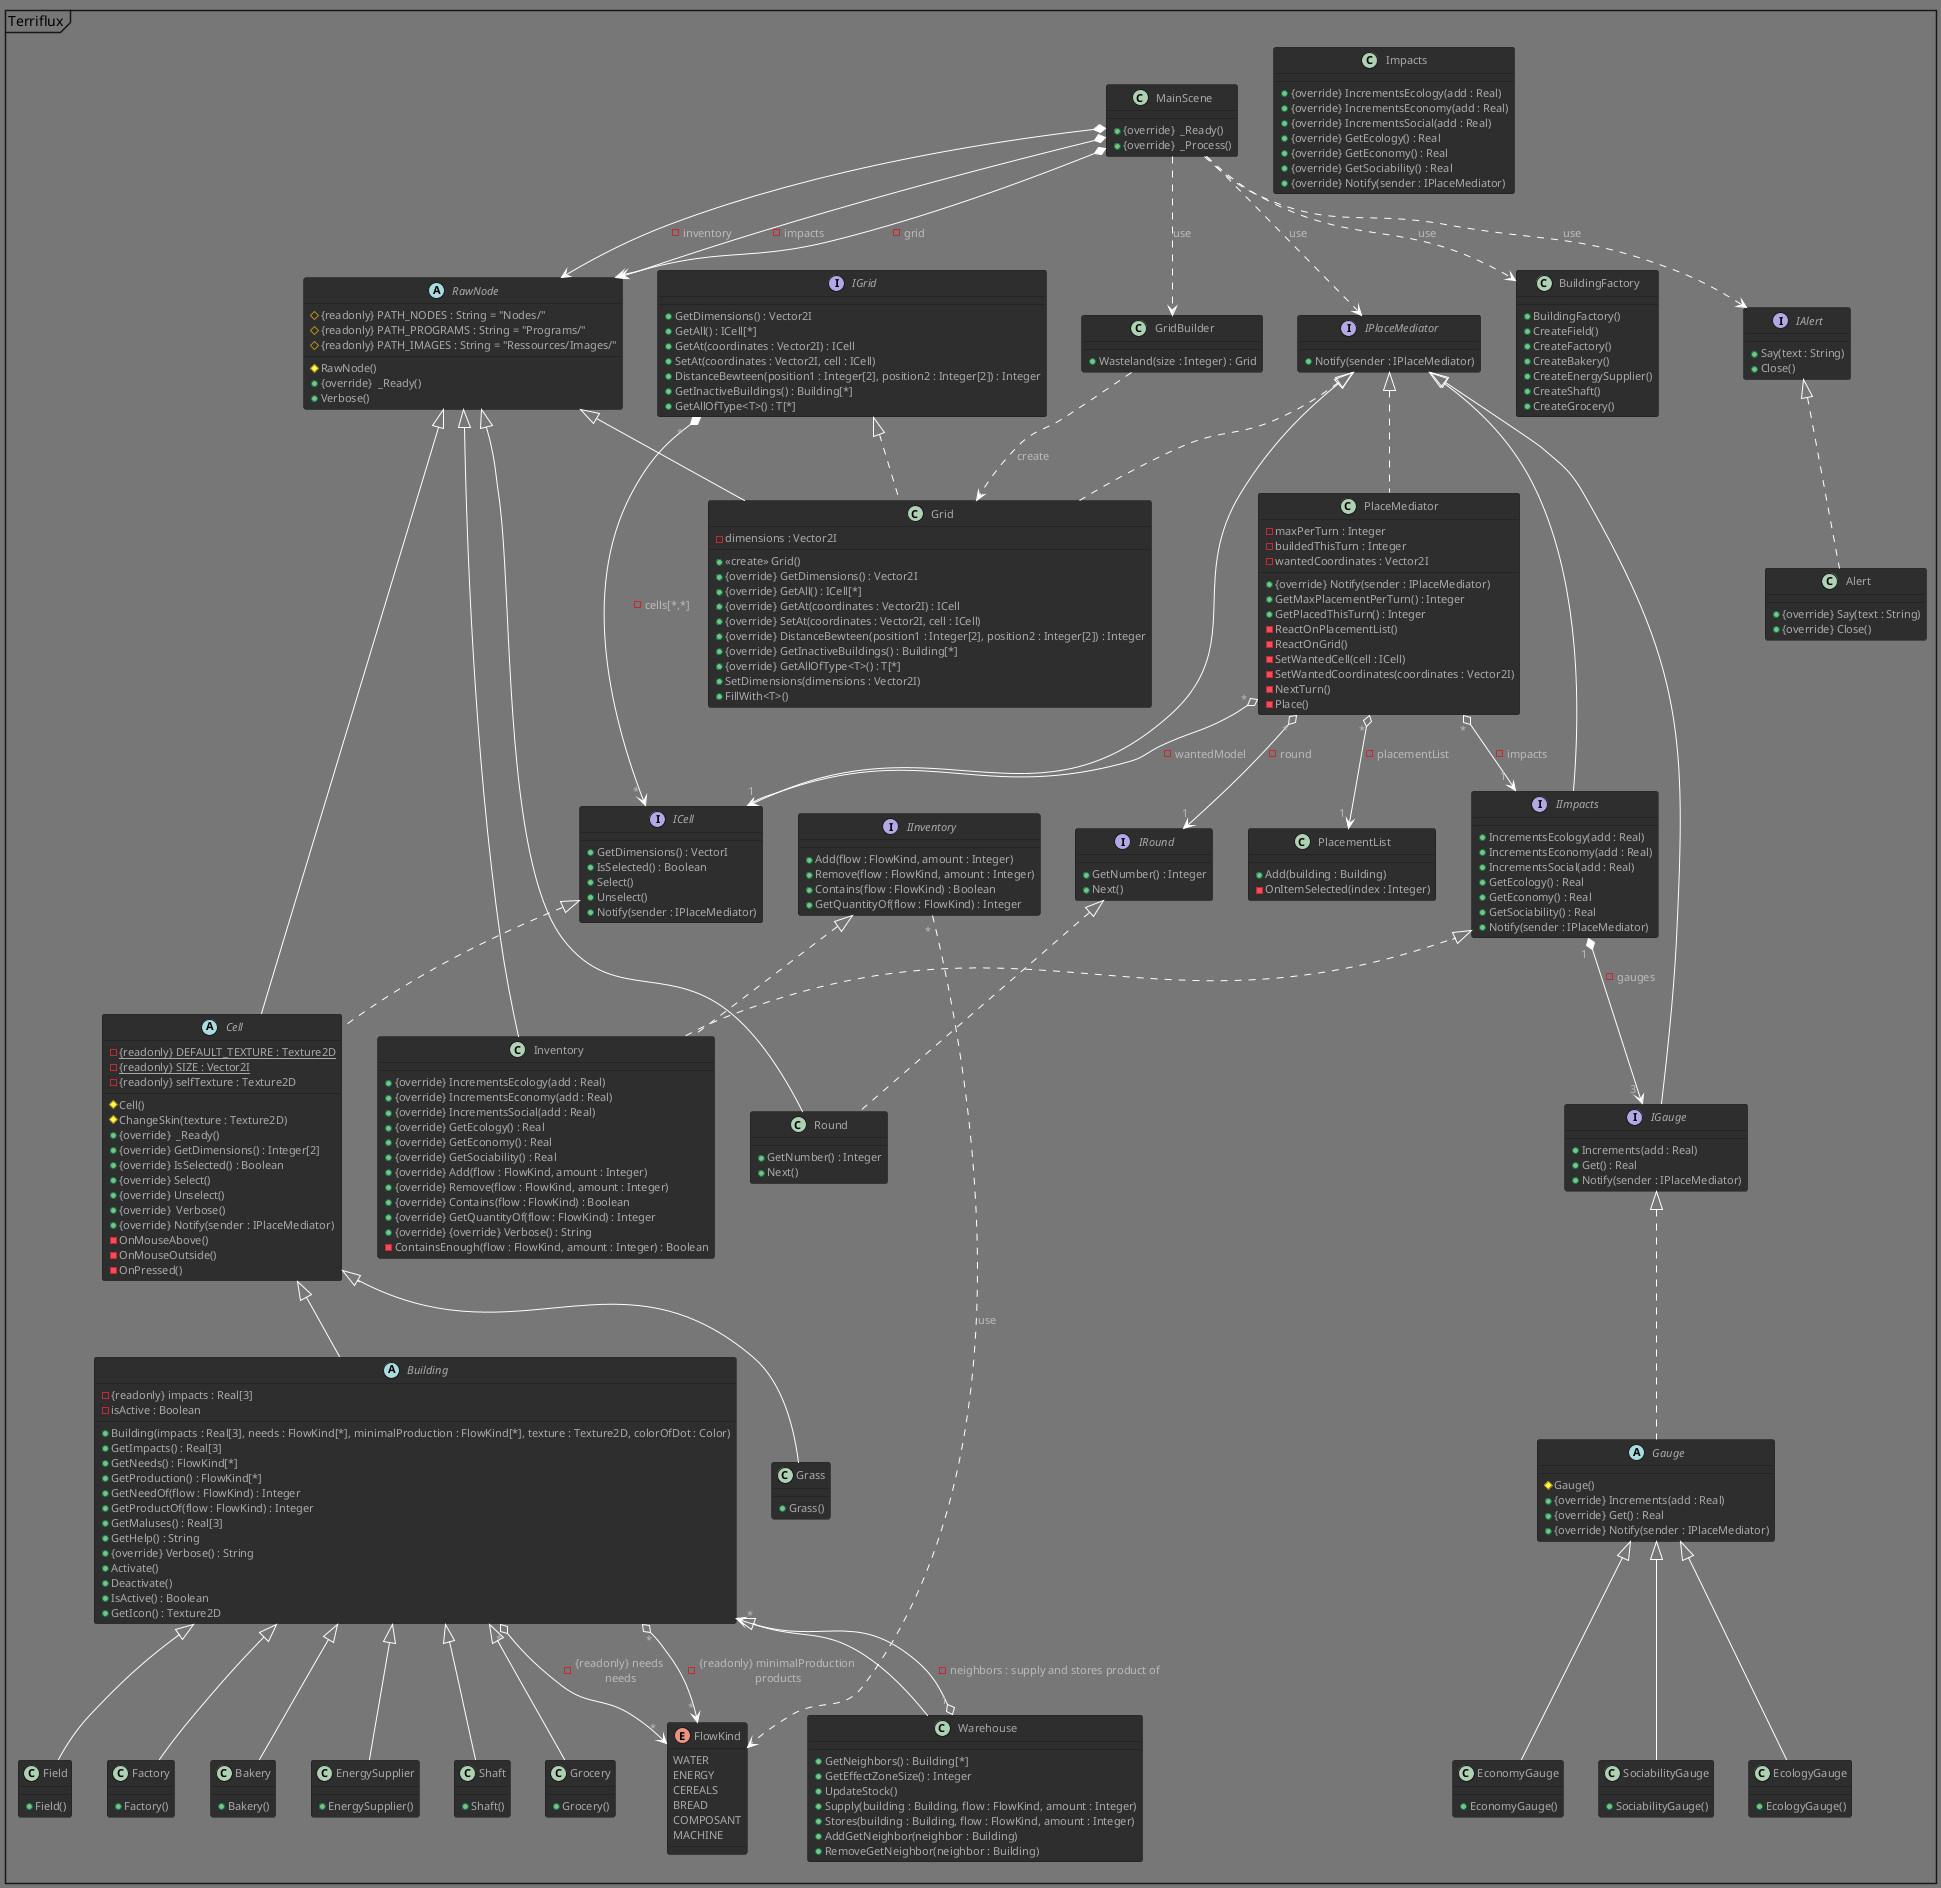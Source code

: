 @startuml Terriflux
!theme reddress-darkgreen

mainframe Terriflux

/' MAIN SCENE '/
class MainScene 
{
    + {override}  _Ready()
    + {override}  _Process()
}
MainScene *--> RawNode : - impacts
MainScene *--> RawNode : - grid
MainScene *--> RawNode : - inventory
MainScene ..> BuildingFactory : use  /' Via la PlacementList '/
MainScene ..> GridBuilder : use  
MainScene ..> IAlert : use  
MainScene ..> IPlaceMediator : use  

/' GENERAL '/
/' Any node of our own creation '/
abstract RawNode  /' extends Godot.Node2D '/
{
    # {readonly} PATH_NODES : String = "Nodes/"
    # {readonly} PATH_PROGRAMS : String = "Programs/"
    # {readonly} PATH_IMAGES : String = "Ressources/Images/"
    # RawNode() /' this.Name = this.getClass().ToString() '/ 
    + {override}  _Ready()
    + Verbose()
}

/' CELLS '/
interface ICell implements IPlaceMediator
{
    + GetDimensions() : VectorI 
    + IsSelected() : Boolean
    + Select()
    + Unselect() /' TODO - actuel ResetTexture '/
    + Notify(sender : IPlaceMediator)
}
abstract Cell extends RawNode implements ICell
{
    - {static} {readonly} DEFAULT_TEXTURE : Texture2D
    - {static} {readonly} SIZE : Vector2I 
    - {readonly} selfTexture : Texture2D
    # Cell()
    # ChangeSkin(texture : Texture2D)
    + {override}  _Ready() /' ChangeSkin() '/
    + {override} GetDimensions() : Integer[2] 
    + {override} IsSelected() : Boolean
    + {override} Select()
    + {override} Unselect() 
    + {override}  Verbose()
    + {override} Notify(sender : IPlaceMediator)
    - OnMouseAbove()
    - OnMouseOutside()
    - OnPressed()
}
class Grass extends Cell
{
    + Grass() 
}
abstract Building extends Cell
{
    - {readonly} impacts : Real[3]
    - isActive : Boolean    /' will product this turn '/
    + Building(impacts : Real[3], needs : FlowKind[*], minimalProduction : FlowKind[*], texture : Texture2D, colorOfDot : Color)
    + GetImpacts() : Real[3]
    + GetNeeds() : FlowKind[*]
    + GetProduction() : FlowKind[*]     /' minimal product '/
    + GetNeedOf(flow : FlowKind) : Integer
    + GetProductOf(flow : FlowKind) : Integer        /' minimal product '/
    + GetMaluses() : Real[3]
    + GetHelp() : String        /' info for player about impacts, needs and products'/
    + {override} Verbose() : String     
    + Activate()        /' call by Warehouse '/
    + Deactivate()      /' call by Warehouse '/
    + IsActive() : Boolean /' call by Grid '/
    + GetIcon() : Texture2D
}
/' needs & minimalProduction = (FlowKind, Integer)[*] '/
Building" * " o--> " * "FlowKind : - {readonly} needs \n needs      
Building" * " o--> " * "FlowKind : - {readonly} minimalProduction \n products
enum FlowKind
{
    WATER
    ENERGY
    CEREALS
    BREAD
    COMPOSANT
    MACHINE
}
class Warehouse extends Building
{
    /' Recuperer tt les batiments dans sa zone d'effet '/
    + GetNeighbors() : Building[*] 
    + GetEffectZoneSize() : Integer 
    /' 
        foreach building dans sa zone d'effet :
            Supply()
            Stores() si a fourni assez de ressource precedement
    '/ 
    + UpdateStock() 
    + Supply(building : Building, flow : FlowKind, amount : Integer)
    + Stores(building : Building, flow : FlowKind, amount : Integer)
    /' Gestion des voisins '/
    + AddGetNeighbor(neighbor : Building)
    + RemoveGetNeighbor(neighbor : Building)    /' quand bat supprime de la map, on essaie de l'enlever dasn tt les entrpot '/
}
Warehouse" 1 " o--> " * "Building : - neighbors : supply and stores product of
class Field extends Building
{
    + Field()       
}
class Factory extends Building
{
    + Factory()    
}
class Bakery extends Building
{
    + Bakery()     
}
class EnergySupplier extends Building
{
    + EnergySupplier()      
}
class Shaft extends Building    
{
    + Shaft()
}
class Grocery extends Building
{
    + Grocery()         
}
class BuildingFactory
{
    + BuildingFactory()
    + CreateField()
    + CreateFactory()
    + CreateBakery()
    + CreateEnergySupplier() 
    + CreateShaft()
    + CreateGrocery()
}

/' ROUNDS '/
interface IRound
{
    + GetNumber() : Integer
    + Next()
}
class Round extends RawNode implements IRound
{
    + GetNumber() : Integer
    + Next()
}

/' GRID '/
interface IGrid
{
    + GetDimensions() : Vector2I
    + GetAll() : ICell[*]       /' (ICell, Vector2I)[*] '/
    + GetAt(coordinates : Vector2I) : ICell
    + SetAt(coordinates : Vector2I, cell : ICell)
    + DistanceBewteen(position1 : Integer[2], position2 : Integer[2]) : Integer
    + GetInactiveBuildings() : Building[*]        /' batiments qui ne peuvent produire '/
    + GetAllOfType<T>() : T[*] /' return all cells of type T '/
}
IGrid" * " *--> " * "ICell : - cells[*,*] 
class Grid extends RawNode implements IGrid, IPlaceMediator
{
    - dimensions : Vector2I
    + <<create>> Grid() /' init with default max dimensions '/
    + {override} GetDimensions() : Vector2I
    + {override} GetAll() : ICell[*]       /' (ICell, Vector2I)[*] '/
    + {override} GetAt(coordinates : Vector2I) : ICell
    + {override} SetAt(coordinates : Vector2I, cell : ICell)
    + {override} DistanceBewteen(position1 : Integer[2], position2 : Integer[2]) : Integer
    + {override} GetInactiveBuildings() : Building[*]        /' batiments qui ne peuvent produire '/ 
    + {override} GetAllOfType<T>() : T[*] 
    + SetDimensions(dimensions : Vector2I)  
    + FillWith<T>()  
}
class GridBuilder
{
    /' Creer une grille remplie d'herbe / terrains constructibles (terrain par defaut du jeu) '/
    + Wasteland(size : Integer) : Grid
}
GridBuilder ..> Grid : create
interface IPlaceMediator
{
    + Notify(sender : IPlaceMediator)
}
/' gere uniquement le placement de cellule (et donc batiments) 
et les operations qui le precedent/suivent (choix du type, des coordonnees, etc) '/
class PlaceMediator implements IPlaceMediator
{
    - maxPerTurn : Integer
    - buildedThisTurn : Integer
    - wantedCoordinates : Vector2I
    + {override} Notify(sender : IPlaceMediator)
    + GetMaxPlacementPerTurn() : Integer
    + GetPlacedThisTurn() : Integer
    - ReactOnPlacementList()
    - ReactOnGrid()
    - SetWantedCell(cell : ICell)
    - SetWantedCoordinates(coordinates : Vector2I)
    - NextTurn()
    /' 
        Confirm the placement - old StartPlacement() 
        Si c'est un bat : l'ajout à l'entrepot le plus proche s'il est dans sa zone
        Si c'est un entrepot : recherche des bats dans sa zone et ajout  
    '/
    - Place()  
}
PlaceMediator" * " o--> " 1 "ICell : - wantedModel 
PlaceMediator" * " o--> " 1 "IImpacts : - impacts 
PlaceMediator" * " o--> " 1 "IRound : - round 
PlaceMediator" * " o--> " 1 "PlacementList : - placementList 
class PlacementList   /' extends Godot ItemList '/
{ 
    + Add(building : Building)
    - OnItemSelected(index : Integer)
}

/' INVENTORY & IMPACTS '/
interface IGauge implements IPlaceMediator
{
    + Increments(add : Real)
    + Get() : Real
    + Notify(sender : IPlaceMediator)
}
abstract Gauge implements IGauge
{
    # Gauge()
    + {override} Increments(add : Real)
    + {override} Get() : Real
    + {override} Notify(sender : IPlaceMediator)
}
class EcologyGauge extends Gauge
{
    + EcologyGauge()
}
class EconomyGauge extends Gauge
{
    + EconomyGauge()
}
class SociabilityGauge extends Gauge
{
    + SociabilityGauge()
}
interface IImpacts implements IPlaceMediator
{
    + IncrementsEcology(add : Real)
    + IncrementsEconomy(add : Real)
    + IncrementsSocial(add : Real)
    + GetEcology() : Real
    + GetEconomy() : Real
    + GetSociability() : Real
    + Notify(sender : IPlaceMediator)
}
IImpacts" 1 " *--> " 3 "IGauge : - gauges
class Impacts 
{
    + {override} IncrementsEcology(add : Real)
    + {override} IncrementsEconomy(add : Real)
    + {override} IncrementsSocial(add : Real)
    + {override} GetEcology() : Real
    + {override} GetEconomy() : Real
    + {override} GetSociability() : Real
    + {override} Notify(sender : IPlaceMediator)
}
interface IInventory 
{
    + Add(flow : FlowKind, amount : Integer)
    + Remove(flow : FlowKind, amount : Integer)
    + Contains(flow : FlowKind) : Boolean
    + GetQuantityOf(flow : FlowKind) : Integer
}
IInventory" * " ..> FlowKind : use
class Inventory extends RawNode implements IImpacts, IInventory /' ancien node Impact avec acces inventaire ET jauges, mais renommé '/
{   
    + {override} IncrementsEcology(add : Real)
    + {override} IncrementsEconomy(add : Real)
    + {override} IncrementsSocial(add : Real)
    + {override} GetEcology() : Real
    + {override} GetEconomy() : Real
    + {override} GetSociability() : Real
    + {override} Add(flow : FlowKind, amount : Integer)
    + {override} Remove(flow : FlowKind, amount : Integer)
    + {override} Contains(flow : FlowKind) : Boolean
    + {override} GetQuantityOf(flow : FlowKind) : Integer
    + {override} {override} Verbose() : String
    - ContainsEnough(flow : FlowKind, amount : Integer) : Boolean
}

/' MESSAGE to user '/
interface IAlert
{
    + Say(text : String)
    + Close()
}
class Alert implements IAlert
{
    + {override} Say(text : String)
    + {override} Close()
}

@enduml